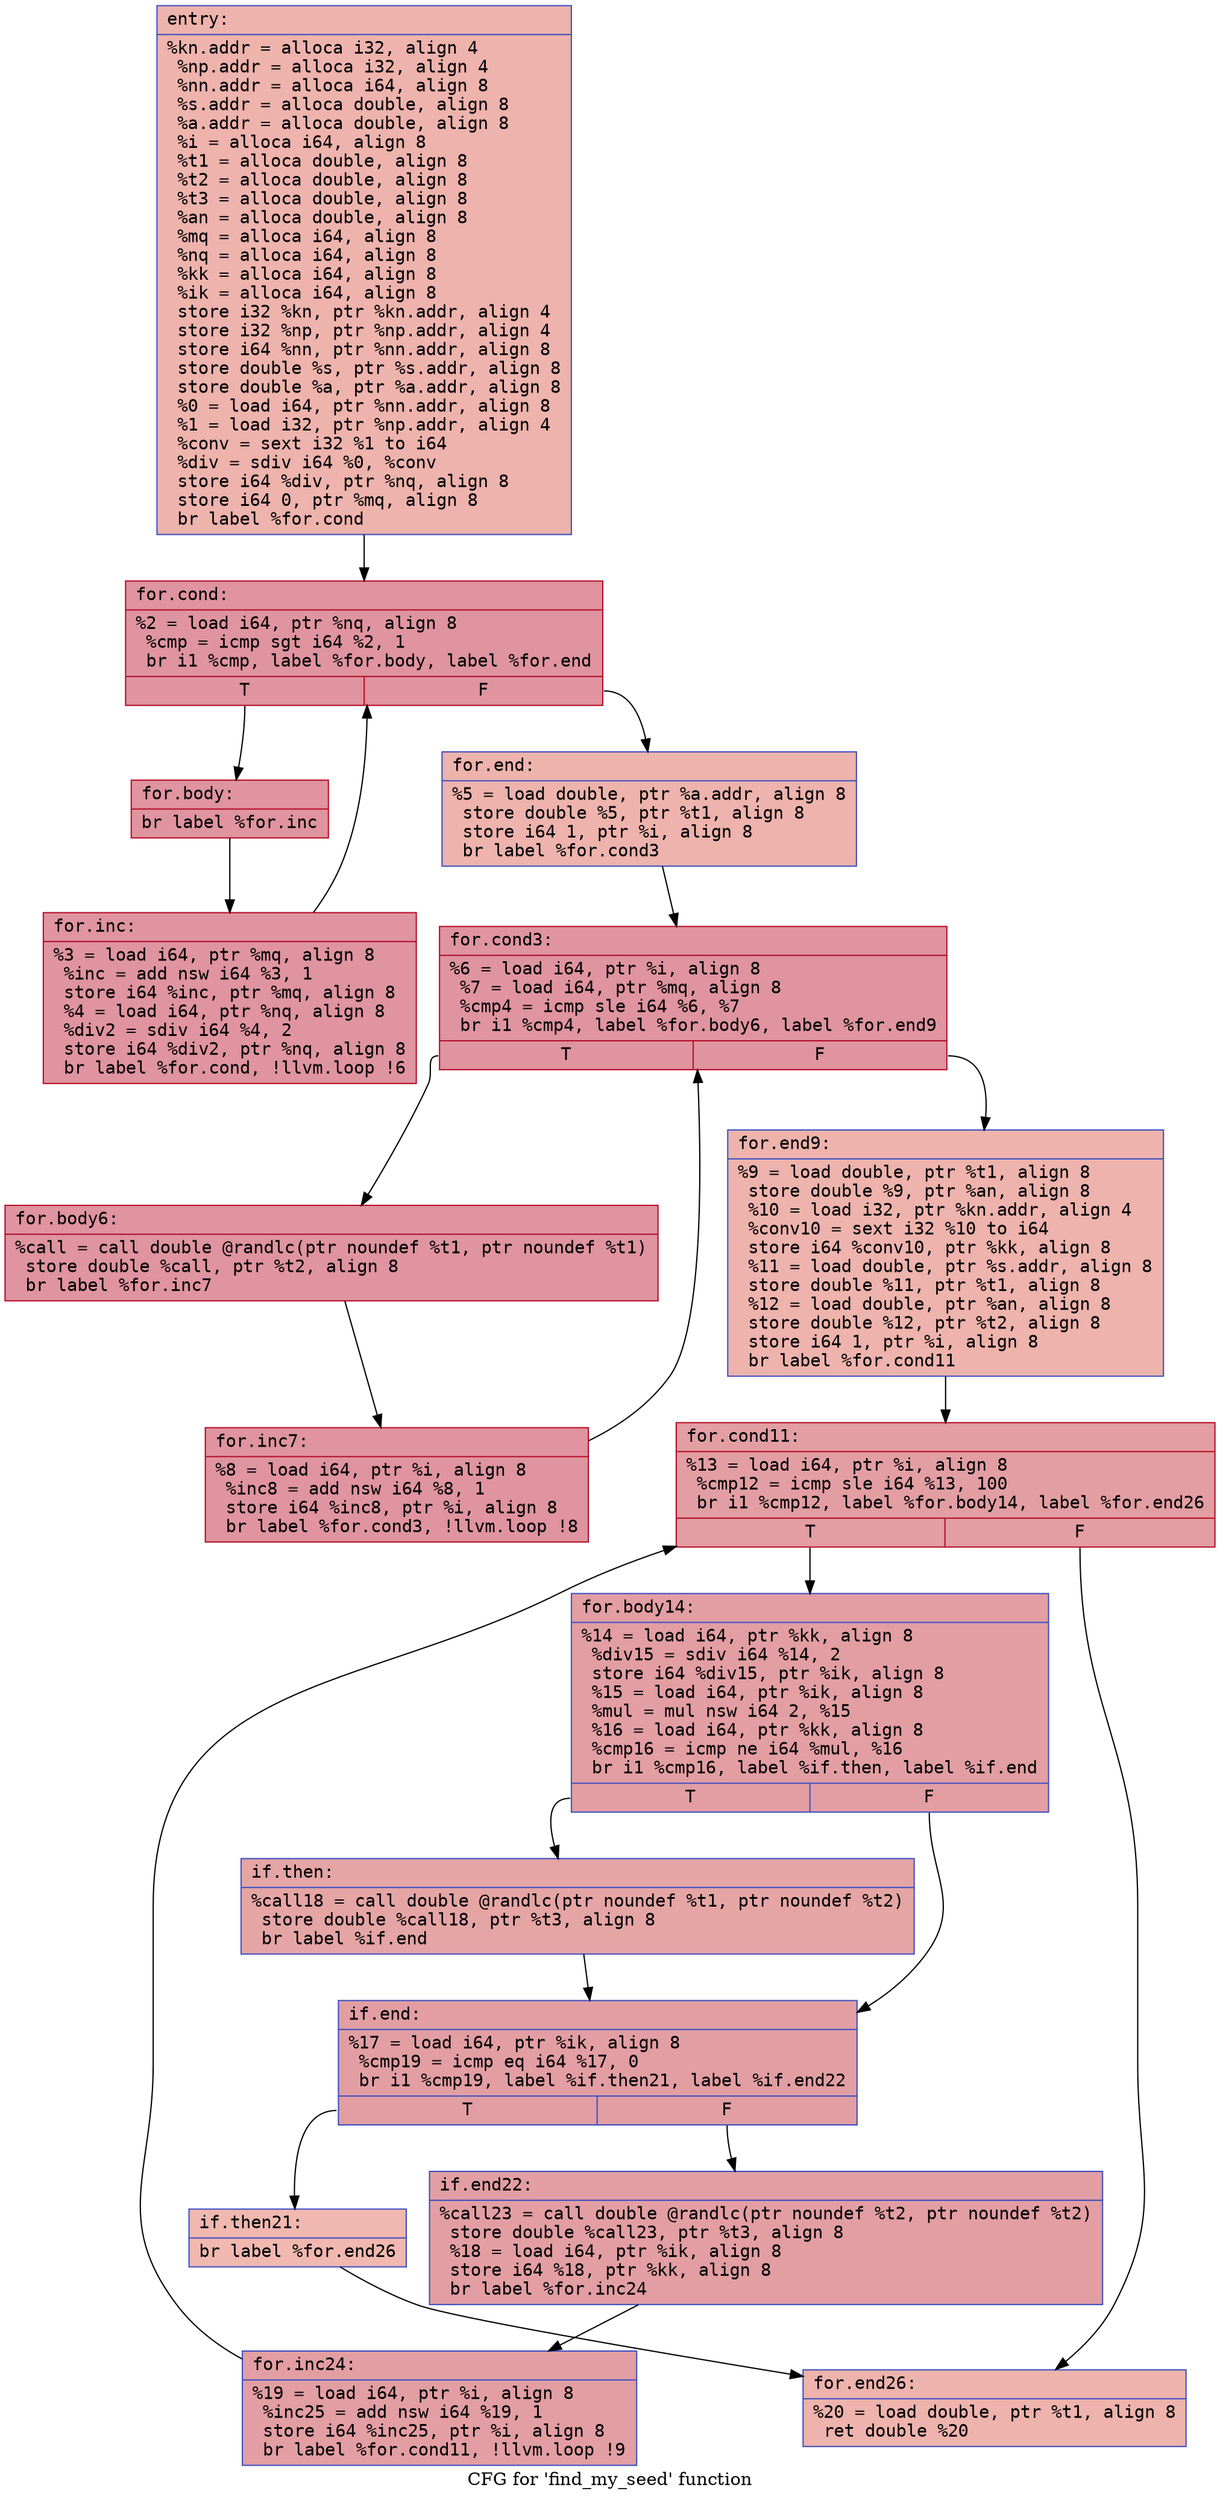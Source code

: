 digraph "CFG for 'find_my_seed' function" {
	label="CFG for 'find_my_seed' function";

	Node0x55d65100a430 [shape=record,color="#3d50c3ff", style=filled, fillcolor="#d6524470" fontname="Courier",label="{entry:\l|  %kn.addr = alloca i32, align 4\l  %np.addr = alloca i32, align 4\l  %nn.addr = alloca i64, align 8\l  %s.addr = alloca double, align 8\l  %a.addr = alloca double, align 8\l  %i = alloca i64, align 8\l  %t1 = alloca double, align 8\l  %t2 = alloca double, align 8\l  %t3 = alloca double, align 8\l  %an = alloca double, align 8\l  %mq = alloca i64, align 8\l  %nq = alloca i64, align 8\l  %kk = alloca i64, align 8\l  %ik = alloca i64, align 8\l  store i32 %kn, ptr %kn.addr, align 4\l  store i32 %np, ptr %np.addr, align 4\l  store i64 %nn, ptr %nn.addr, align 8\l  store double %s, ptr %s.addr, align 8\l  store double %a, ptr %a.addr, align 8\l  %0 = load i64, ptr %nn.addr, align 8\l  %1 = load i32, ptr %np.addr, align 4\l  %conv = sext i32 %1 to i64\l  %div = sdiv i64 %0, %conv\l  store i64 %div, ptr %nq, align 8\l  store i64 0, ptr %mq, align 8\l  br label %for.cond\l}"];
	Node0x55d65100a430 -> Node0x55d65100c280[tooltip="entry -> for.cond\nProbability 100.00%" ];
	Node0x55d65100c280 [shape=record,color="#b70d28ff", style=filled, fillcolor="#b70d2870" fontname="Courier",label="{for.cond:\l|  %2 = load i64, ptr %nq, align 8\l  %cmp = icmp sgt i64 %2, 1\l  br i1 %cmp, label %for.body, label %for.end\l|{<s0>T|<s1>F}}"];
	Node0x55d65100c280:s0 -> Node0x55d65100c470[tooltip="for.cond -> for.body\nProbability 96.88%" ];
	Node0x55d65100c280:s1 -> Node0x55d65100c810[tooltip="for.cond -> for.end\nProbability 3.12%" ];
	Node0x55d65100c470 [shape=record,color="#b70d28ff", style=filled, fillcolor="#b70d2870" fontname="Courier",label="{for.body:\l|  br label %for.inc\l}"];
	Node0x55d65100c470 -> Node0x55d65100c930[tooltip="for.body -> for.inc\nProbability 100.00%" ];
	Node0x55d65100c930 [shape=record,color="#b70d28ff", style=filled, fillcolor="#b70d2870" fontname="Courier",label="{for.inc:\l|  %3 = load i64, ptr %mq, align 8\l  %inc = add nsw i64 %3, 1\l  store i64 %inc, ptr %mq, align 8\l  %4 = load i64, ptr %nq, align 8\l  %div2 = sdiv i64 %4, 2\l  store i64 %div2, ptr %nq, align 8\l  br label %for.cond, !llvm.loop !6\l}"];
	Node0x55d65100c930 -> Node0x55d65100c280[tooltip="for.inc -> for.cond\nProbability 100.00%" ];
	Node0x55d65100c810 [shape=record,color="#3d50c3ff", style=filled, fillcolor="#d6524470" fontname="Courier",label="{for.end:\l|  %5 = load double, ptr %a.addr, align 8\l  store double %5, ptr %t1, align 8\l  store i64 1, ptr %i, align 8\l  br label %for.cond3\l}"];
	Node0x55d65100c810 -> Node0x55d65100d160[tooltip="for.end -> for.cond3\nProbability 100.00%" ];
	Node0x55d65100d160 [shape=record,color="#b70d28ff", style=filled, fillcolor="#b70d2870" fontname="Courier",label="{for.cond3:\l|  %6 = load i64, ptr %i, align 8\l  %7 = load i64, ptr %mq, align 8\l  %cmp4 = icmp sle i64 %6, %7\l  br i1 %cmp4, label %for.body6, label %for.end9\l|{<s0>T|<s1>F}}"];
	Node0x55d65100d160:s0 -> Node0x55d65100d400[tooltip="for.cond3 -> for.body6\nProbability 96.88%" ];
	Node0x55d65100d160:s1 -> Node0x55d65100d480[tooltip="for.cond3 -> for.end9\nProbability 3.12%" ];
	Node0x55d65100d400 [shape=record,color="#b70d28ff", style=filled, fillcolor="#b70d2870" fontname="Courier",label="{for.body6:\l|  %call = call double @randlc(ptr noundef %t1, ptr noundef %t1)\l  store double %call, ptr %t2, align 8\l  br label %for.inc7\l}"];
	Node0x55d65100d400 -> Node0x55d65100d7a0[tooltip="for.body6 -> for.inc7\nProbability 100.00%" ];
	Node0x55d65100d7a0 [shape=record,color="#b70d28ff", style=filled, fillcolor="#b70d2870" fontname="Courier",label="{for.inc7:\l|  %8 = load i64, ptr %i, align 8\l  %inc8 = add nsw i64 %8, 1\l  store i64 %inc8, ptr %i, align 8\l  br label %for.cond3, !llvm.loop !8\l}"];
	Node0x55d65100d7a0 -> Node0x55d65100d160[tooltip="for.inc7 -> for.cond3\nProbability 100.00%" ];
	Node0x55d65100d480 [shape=record,color="#3d50c3ff", style=filled, fillcolor="#d6524470" fontname="Courier",label="{for.end9:\l|  %9 = load double, ptr %t1, align 8\l  store double %9, ptr %an, align 8\l  %10 = load i32, ptr %kn.addr, align 4\l  %conv10 = sext i32 %10 to i64\l  store i64 %conv10, ptr %kk, align 8\l  %11 = load double, ptr %s.addr, align 8\l  store double %11, ptr %t1, align 8\l  %12 = load double, ptr %an, align 8\l  store double %12, ptr %t2, align 8\l  store i64 1, ptr %i, align 8\l  br label %for.cond11\l}"];
	Node0x55d65100d480 -> Node0x55d65100e1b0[tooltip="for.end9 -> for.cond11\nProbability 100.00%" ];
	Node0x55d65100e1b0 [shape=record,color="#b70d28ff", style=filled, fillcolor="#be242e70" fontname="Courier",label="{for.cond11:\l|  %13 = load i64, ptr %i, align 8\l  %cmp12 = icmp sle i64 %13, 100\l  br i1 %cmp12, label %for.body14, label %for.end26\l|{<s0>T|<s1>F}}"];
	Node0x55d65100e1b0:s0 -> Node0x55d65100e400[tooltip="for.cond11 -> for.body14\nProbability 96.88%" ];
	Node0x55d65100e1b0:s1 -> Node0x55d65100e480[tooltip="for.cond11 -> for.end26\nProbability 3.12%" ];
	Node0x55d65100e400 [shape=record,color="#3d50c3ff", style=filled, fillcolor="#be242e70" fontname="Courier",label="{for.body14:\l|  %14 = load i64, ptr %kk, align 8\l  %div15 = sdiv i64 %14, 2\l  store i64 %div15, ptr %ik, align 8\l  %15 = load i64, ptr %ik, align 8\l  %mul = mul nsw i64 2, %15\l  %16 = load i64, ptr %kk, align 8\l  %cmp16 = icmp ne i64 %mul, %16\l  br i1 %cmp16, label %if.then, label %if.end\l|{<s0>T|<s1>F}}"];
	Node0x55d65100e400:s0 -> Node0x55d65100e9e0[tooltip="for.body14 -> if.then\nProbability 50.00%" ];
	Node0x55d65100e400:s1 -> Node0x55d65100ea50[tooltip="for.body14 -> if.end\nProbability 50.00%" ];
	Node0x55d65100e9e0 [shape=record,color="#3d50c3ff", style=filled, fillcolor="#c5333470" fontname="Courier",label="{if.then:\l|  %call18 = call double @randlc(ptr noundef %t1, ptr noundef %t2)\l  store double %call18, ptr %t3, align 8\l  br label %if.end\l}"];
	Node0x55d65100e9e0 -> Node0x55d65100ea50[tooltip="if.then -> if.end\nProbability 100.00%" ];
	Node0x55d65100ea50 [shape=record,color="#3d50c3ff", style=filled, fillcolor="#be242e70" fontname="Courier",label="{if.end:\l|  %17 = load i64, ptr %ik, align 8\l  %cmp19 = icmp eq i64 %17, 0\l  br i1 %cmp19, label %if.then21, label %if.end22\l|{<s0>T|<s1>F}}"];
	Node0x55d65100ea50:s0 -> Node0x55d65100eee0[tooltip="if.end -> if.then21\nProbability 3.12%" ];
	Node0x55d65100ea50:s1 -> Node0x55d65100f580[tooltip="if.end -> if.end22\nProbability 96.88%" ];
	Node0x55d65100eee0 [shape=record,color="#3d50c3ff", style=filled, fillcolor="#dc5d4a70" fontname="Courier",label="{if.then21:\l|  br label %for.end26\l}"];
	Node0x55d65100eee0 -> Node0x55d65100e480[tooltip="if.then21 -> for.end26\nProbability 100.00%" ];
	Node0x55d65100f580 [shape=record,color="#3d50c3ff", style=filled, fillcolor="#be242e70" fontname="Courier",label="{if.end22:\l|  %call23 = call double @randlc(ptr noundef %t2, ptr noundef %t2)\l  store double %call23, ptr %t3, align 8\l  %18 = load i64, ptr %ik, align 8\l  store i64 %18, ptr %kk, align 8\l  br label %for.inc24\l}"];
	Node0x55d65100f580 -> Node0x55d65100fa30[tooltip="if.end22 -> for.inc24\nProbability 100.00%" ];
	Node0x55d65100fa30 [shape=record,color="#3d50c3ff", style=filled, fillcolor="#be242e70" fontname="Courier",label="{for.inc24:\l|  %19 = load i64, ptr %i, align 8\l  %inc25 = add nsw i64 %19, 1\l  store i64 %inc25, ptr %i, align 8\l  br label %for.cond11, !llvm.loop !9\l}"];
	Node0x55d65100fa30 -> Node0x55d65100e1b0[tooltip="for.inc24 -> for.cond11\nProbability 100.00%" ];
	Node0x55d65100e480 [shape=record,color="#3d50c3ff", style=filled, fillcolor="#d6524470" fontname="Courier",label="{for.end26:\l|  %20 = load double, ptr %t1, align 8\l  ret double %20\l}"];
}
